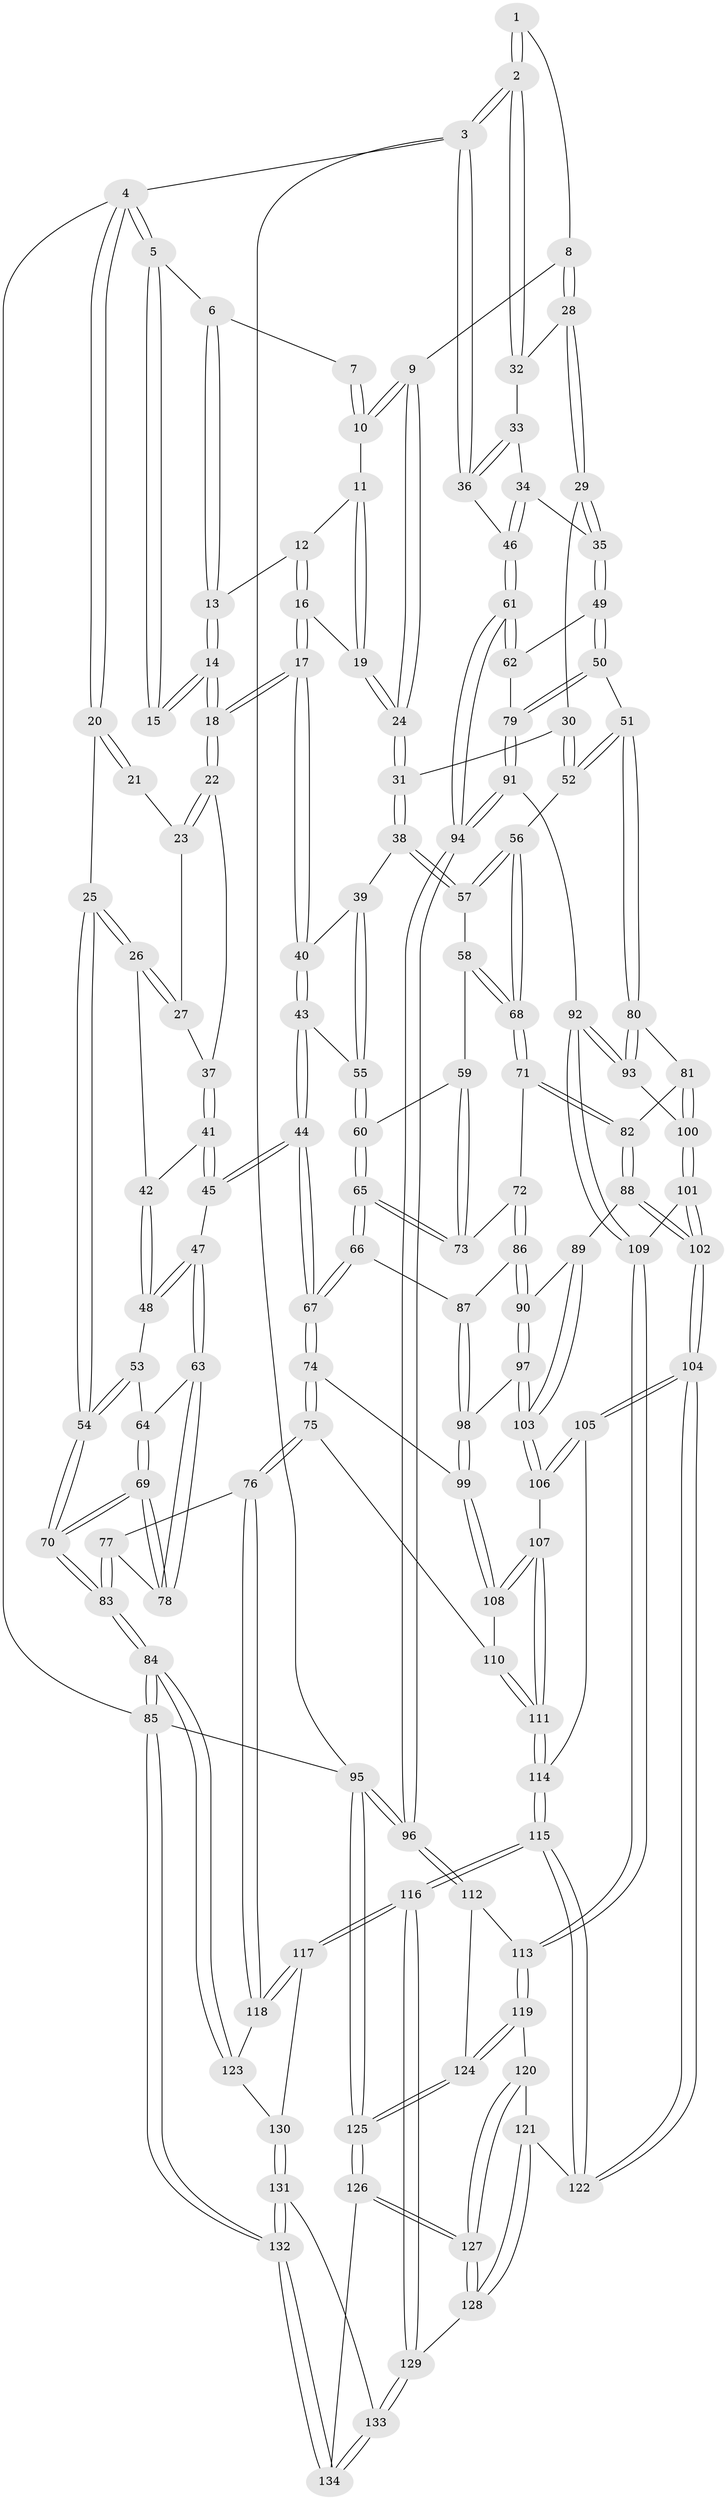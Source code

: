 // Generated by graph-tools (version 1.1) at 2025/51/03/09/25 03:51:03]
// undirected, 134 vertices, 332 edges
graph export_dot {
graph [start="1"]
  node [color=gray90,style=filled];
  1 [pos="+0.8763402458837567+0"];
  2 [pos="+1+0"];
  3 [pos="+1+0"];
  4 [pos="+0+0"];
  5 [pos="+0.33459960949959844+0"];
  6 [pos="+0.4182337741187682+0"];
  7 [pos="+0.6711261979534691+0"];
  8 [pos="+0.7739257175562971+0.13504857859958103"];
  9 [pos="+0.7480932106279288+0.13230707082355267"];
  10 [pos="+0.6852695300432087+0.039505553373241686"];
  11 [pos="+0.5913749988008281+0.07036772310956081"];
  12 [pos="+0.5360925906906598+0.06362184682168688"];
  13 [pos="+0.4985881951442352+0.02815057915604105"];
  14 [pos="+0.3873549347733066+0.18683181356643405"];
  15 [pos="+0.28987387600530373+0"];
  16 [pos="+0.5180837202123124+0.1961173508222622"];
  17 [pos="+0.4134730385766008+0.21979571968219724"];
  18 [pos="+0.38840098791766964+0.19688586830272867"];
  19 [pos="+0.5919574054811092+0.21326360647194761"];
  20 [pos="+0+0.1262812780148649"];
  21 [pos="+0.28691081752605874+0"];
  22 [pos="+0.3254586719135977+0.21177683623247043"];
  23 [pos="+0.18072906407783995+0.11476181802923889"];
  24 [pos="+0.641392430492282+0.239125930234804"];
  25 [pos="+0+0.1592844310155957"];
  26 [pos="+0.02438594101959446+0.1916504126645511"];
  27 [pos="+0.09441483806736274+0.165830376526931"];
  28 [pos="+0.7967757785473812+0.14003880927483497"];
  29 [pos="+0.8024539336396936+0.3164521115535947"];
  30 [pos="+0.7860963447084622+0.3213195883755564"];
  31 [pos="+0.6464700839241936+0.29690265030365187"];
  32 [pos="+0.8414311950875994+0.1352015872092251"];
  33 [pos="+0.8895904649203628+0.1840772418344164"];
  34 [pos="+0.9077221012636477+0.2885893339019313"];
  35 [pos="+0.8694469227717767+0.34278447428910536"];
  36 [pos="+1+0.2146959167277749"];
  37 [pos="+0.286545833523914+0.2386475638750674"];
  38 [pos="+0.6438884319829569+0.30373195620767574"];
  39 [pos="+0.5305381101244188+0.3396549889573951"];
  40 [pos="+0.4166618410883353+0.25297854888748034"];
  41 [pos="+0.2522585999633759+0.28793984181043"];
  42 [pos="+0.051784492564984005+0.2160168673295231"];
  43 [pos="+0.3967787385487682+0.3226983957789449"];
  44 [pos="+0.32534355508681295+0.42030846313277004"];
  45 [pos="+0.24889809802884624+0.39366479821996614"];
  46 [pos="+1+0.3097726597641036"];
  47 [pos="+0.20713265751165633+0.40458310937030817"];
  48 [pos="+0.17188568789855982+0.3786686003872758"];
  49 [pos="+0.8871293250201837+0.4109098967035183"];
  50 [pos="+0.8429966560182045+0.47011417145855555"];
  51 [pos="+0.8360752969151085+0.4733410244877045"];
  52 [pos="+0.7449461184110029+0.4430941010033445"];
  53 [pos="+0.05845331919502428+0.4082615828290354"];
  54 [pos="+0+0.29723064350185946"];
  55 [pos="+0.5023906540908067+0.41458526407162316"];
  56 [pos="+0.6955188212619609+0.4453276479998657"];
  57 [pos="+0.6454829251904292+0.3185593153098384"];
  58 [pos="+0.560392994002824+0.43379669602728127"];
  59 [pos="+0.5512541537802086+0.4362143182740055"];
  60 [pos="+0.5041005179798905+0.42970419437608387"];
  61 [pos="+1+0.4191148822715142"];
  62 [pos="+1+0.4231858970395341"];
  63 [pos="+0.16064835814596515+0.4842293548795842"];
  64 [pos="+0.08957584584511348+0.45065633607396915"];
  65 [pos="+0.4379146258259999+0.509702108227518"];
  66 [pos="+0.4318912843469506+0.5153769687868263"];
  67 [pos="+0.3801729781212565+0.5241253413765398"];
  68 [pos="+0.6732252500967629+0.47623925298959785"];
  69 [pos="+0+0.5758793176003172"];
  70 [pos="+0+0.5847723896402873"];
  71 [pos="+0.6729166941673034+0.4773645990946071"];
  72 [pos="+0.5850645859807784+0.5124306273848971"];
  73 [pos="+0.5720928982242263+0.500524976704032"];
  74 [pos="+0.34909085626464653+0.5833564347678702"];
  75 [pos="+0.28518438471979746+0.6550272813203486"];
  76 [pos="+0.2598011496591834+0.670549116544841"];
  77 [pos="+0.1812830757623152+0.6056598321980646"];
  78 [pos="+0.15004676042814155+0.5744312790655383"];
  79 [pos="+0.917897667321903+0.5347802161286054"];
  80 [pos="+0.8177150481992236+0.5296281211145188"];
  81 [pos="+0.7065153904545692+0.5699385355768923"];
  82 [pos="+0.6833443739620301+0.558637262371524"];
  83 [pos="+0+0.9611788043068081"];
  84 [pos="+0+1"];
  85 [pos="+0+1"];
  86 [pos="+0.5665477548960096+0.5626175953325693"];
  87 [pos="+0.47474676992465703+0.5442199236492575"];
  88 [pos="+0.6393621402915676+0.5973237456654065"];
  89 [pos="+0.623642936911996+0.5970918124719128"];
  90 [pos="+0.58870371428239+0.5913562497923681"];
  91 [pos="+0.9682238746462829+0.6060361546114812"];
  92 [pos="+0.8814816179001967+0.6821616679384914"];
  93 [pos="+0.8325554612911396+0.6218761852575672"];
  94 [pos="+1+0.551326732115764"];
  95 [pos="+1+1"];
  96 [pos="+1+0.8460087126031741"];
  97 [pos="+0.5565161244524212+0.6306173953640479"];
  98 [pos="+0.5152252010056269+0.636040505517774"];
  99 [pos="+0.491595458637281+0.6708124743389696"];
  100 [pos="+0.7381749643416134+0.6156392481537909"];
  101 [pos="+0.7075340913997019+0.7193266890060364"];
  102 [pos="+0.6748633581313784+0.7373558888592585"];
  103 [pos="+0.5814349779129422+0.6968331677774532"];
  104 [pos="+0.6515062376107974+0.768935338958006"];
  105 [pos="+0.6139542799494326+0.7462412939978782"];
  106 [pos="+0.5870754290747204+0.7275853171261829"];
  107 [pos="+0.5238750276033828+0.7189637544355908"];
  108 [pos="+0.49306850456509044+0.6838695260648776"];
  109 [pos="+0.8761529863285071+0.7093097987128971"];
  110 [pos="+0.42519518535118794+0.7214428495064313"];
  111 [pos="+0.4621111090504524+0.7983419481504158"];
  112 [pos="+0.9486241948177453+0.7890420571994848"];
  113 [pos="+0.8899631906977412+0.7504269433069826"];
  114 [pos="+0.4615959314782254+0.80402187692814"];
  115 [pos="+0.45543141436481827+0.8398590903027321"];
  116 [pos="+0.4405013386517429+0.863214727149323"];
  117 [pos="+0.4303299662782111+0.8601570896969329"];
  118 [pos="+0.2428919380624963+0.7406991245427218"];
  119 [pos="+0.8217813505227465+0.8336329603851464"];
  120 [pos="+0.7970118315020877+0.8401748515699885"];
  121 [pos="+0.6571105325156266+0.8058898034382274"];
  122 [pos="+0.652197057065733+0.7917576489467328"];
  123 [pos="+0.21375183974459558+0.7773156473888105"];
  124 [pos="+0.902994487032303+1"];
  125 [pos="+0.9386876482756565+1"];
  126 [pos="+0.702978134610186+1"];
  127 [pos="+0.6995208225232632+1"];
  128 [pos="+0.6512973425414597+0.8434050135349683"];
  129 [pos="+0.46569125766465763+0.9310211633879847"];
  130 [pos="+0.3106032939146108+0.9165693847411596"];
  131 [pos="+0.3070156288498729+0.9656213039561423"];
  132 [pos="+0+1"];
  133 [pos="+0.4663751477665324+0.9446694153410055"];
  134 [pos="+0.5542845935059073+1"];
  1 -- 2;
  1 -- 2;
  1 -- 8;
  2 -- 3;
  2 -- 3;
  2 -- 32;
  2 -- 32;
  3 -- 4;
  3 -- 36;
  3 -- 36;
  3 -- 95;
  4 -- 5;
  4 -- 5;
  4 -- 20;
  4 -- 20;
  4 -- 85;
  5 -- 6;
  5 -- 15;
  5 -- 15;
  6 -- 7;
  6 -- 13;
  6 -- 13;
  7 -- 10;
  7 -- 10;
  8 -- 9;
  8 -- 28;
  8 -- 28;
  9 -- 10;
  9 -- 10;
  9 -- 24;
  9 -- 24;
  10 -- 11;
  11 -- 12;
  11 -- 19;
  11 -- 19;
  12 -- 13;
  12 -- 16;
  12 -- 16;
  13 -- 14;
  13 -- 14;
  14 -- 15;
  14 -- 15;
  14 -- 18;
  14 -- 18;
  16 -- 17;
  16 -- 17;
  16 -- 19;
  17 -- 18;
  17 -- 18;
  17 -- 40;
  17 -- 40;
  18 -- 22;
  18 -- 22;
  19 -- 24;
  19 -- 24;
  20 -- 21;
  20 -- 21;
  20 -- 25;
  21 -- 23;
  22 -- 23;
  22 -- 23;
  22 -- 37;
  23 -- 27;
  24 -- 31;
  24 -- 31;
  25 -- 26;
  25 -- 26;
  25 -- 54;
  25 -- 54;
  26 -- 27;
  26 -- 27;
  26 -- 42;
  27 -- 37;
  28 -- 29;
  28 -- 29;
  28 -- 32;
  29 -- 30;
  29 -- 35;
  29 -- 35;
  30 -- 31;
  30 -- 52;
  30 -- 52;
  31 -- 38;
  31 -- 38;
  32 -- 33;
  33 -- 34;
  33 -- 36;
  33 -- 36;
  34 -- 35;
  34 -- 46;
  34 -- 46;
  35 -- 49;
  35 -- 49;
  36 -- 46;
  37 -- 41;
  37 -- 41;
  38 -- 39;
  38 -- 57;
  38 -- 57;
  39 -- 40;
  39 -- 55;
  39 -- 55;
  40 -- 43;
  40 -- 43;
  41 -- 42;
  41 -- 45;
  41 -- 45;
  42 -- 48;
  42 -- 48;
  43 -- 44;
  43 -- 44;
  43 -- 55;
  44 -- 45;
  44 -- 45;
  44 -- 67;
  44 -- 67;
  45 -- 47;
  46 -- 61;
  46 -- 61;
  47 -- 48;
  47 -- 48;
  47 -- 63;
  47 -- 63;
  48 -- 53;
  49 -- 50;
  49 -- 50;
  49 -- 62;
  50 -- 51;
  50 -- 79;
  50 -- 79;
  51 -- 52;
  51 -- 52;
  51 -- 80;
  51 -- 80;
  52 -- 56;
  53 -- 54;
  53 -- 54;
  53 -- 64;
  54 -- 70;
  54 -- 70;
  55 -- 60;
  55 -- 60;
  56 -- 57;
  56 -- 57;
  56 -- 68;
  56 -- 68;
  57 -- 58;
  58 -- 59;
  58 -- 68;
  58 -- 68;
  59 -- 60;
  59 -- 73;
  59 -- 73;
  60 -- 65;
  60 -- 65;
  61 -- 62;
  61 -- 62;
  61 -- 94;
  61 -- 94;
  62 -- 79;
  63 -- 64;
  63 -- 78;
  63 -- 78;
  64 -- 69;
  64 -- 69;
  65 -- 66;
  65 -- 66;
  65 -- 73;
  65 -- 73;
  66 -- 67;
  66 -- 67;
  66 -- 87;
  67 -- 74;
  67 -- 74;
  68 -- 71;
  68 -- 71;
  69 -- 70;
  69 -- 70;
  69 -- 78;
  69 -- 78;
  70 -- 83;
  70 -- 83;
  71 -- 72;
  71 -- 82;
  71 -- 82;
  72 -- 73;
  72 -- 86;
  72 -- 86;
  74 -- 75;
  74 -- 75;
  74 -- 99;
  75 -- 76;
  75 -- 76;
  75 -- 110;
  76 -- 77;
  76 -- 118;
  76 -- 118;
  77 -- 78;
  77 -- 83;
  77 -- 83;
  79 -- 91;
  79 -- 91;
  80 -- 81;
  80 -- 93;
  80 -- 93;
  81 -- 82;
  81 -- 100;
  81 -- 100;
  82 -- 88;
  82 -- 88;
  83 -- 84;
  83 -- 84;
  84 -- 85;
  84 -- 85;
  84 -- 123;
  84 -- 123;
  85 -- 132;
  85 -- 132;
  85 -- 95;
  86 -- 87;
  86 -- 90;
  86 -- 90;
  87 -- 98;
  87 -- 98;
  88 -- 89;
  88 -- 102;
  88 -- 102;
  89 -- 90;
  89 -- 103;
  89 -- 103;
  90 -- 97;
  90 -- 97;
  91 -- 92;
  91 -- 94;
  91 -- 94;
  92 -- 93;
  92 -- 93;
  92 -- 109;
  92 -- 109;
  93 -- 100;
  94 -- 96;
  94 -- 96;
  95 -- 96;
  95 -- 96;
  95 -- 125;
  95 -- 125;
  96 -- 112;
  96 -- 112;
  97 -- 98;
  97 -- 103;
  97 -- 103;
  98 -- 99;
  98 -- 99;
  99 -- 108;
  99 -- 108;
  100 -- 101;
  100 -- 101;
  101 -- 102;
  101 -- 102;
  101 -- 109;
  102 -- 104;
  102 -- 104;
  103 -- 106;
  103 -- 106;
  104 -- 105;
  104 -- 105;
  104 -- 122;
  104 -- 122;
  105 -- 106;
  105 -- 106;
  105 -- 114;
  106 -- 107;
  107 -- 108;
  107 -- 108;
  107 -- 111;
  107 -- 111;
  108 -- 110;
  109 -- 113;
  109 -- 113;
  110 -- 111;
  110 -- 111;
  111 -- 114;
  111 -- 114;
  112 -- 113;
  112 -- 124;
  113 -- 119;
  113 -- 119;
  114 -- 115;
  114 -- 115;
  115 -- 116;
  115 -- 116;
  115 -- 122;
  115 -- 122;
  116 -- 117;
  116 -- 117;
  116 -- 129;
  116 -- 129;
  117 -- 118;
  117 -- 118;
  117 -- 130;
  118 -- 123;
  119 -- 120;
  119 -- 124;
  119 -- 124;
  120 -- 121;
  120 -- 127;
  120 -- 127;
  121 -- 122;
  121 -- 128;
  121 -- 128;
  123 -- 130;
  124 -- 125;
  124 -- 125;
  125 -- 126;
  125 -- 126;
  126 -- 127;
  126 -- 127;
  126 -- 134;
  127 -- 128;
  127 -- 128;
  128 -- 129;
  129 -- 133;
  129 -- 133;
  130 -- 131;
  130 -- 131;
  131 -- 132;
  131 -- 132;
  131 -- 133;
  132 -- 134;
  132 -- 134;
  133 -- 134;
  133 -- 134;
}
